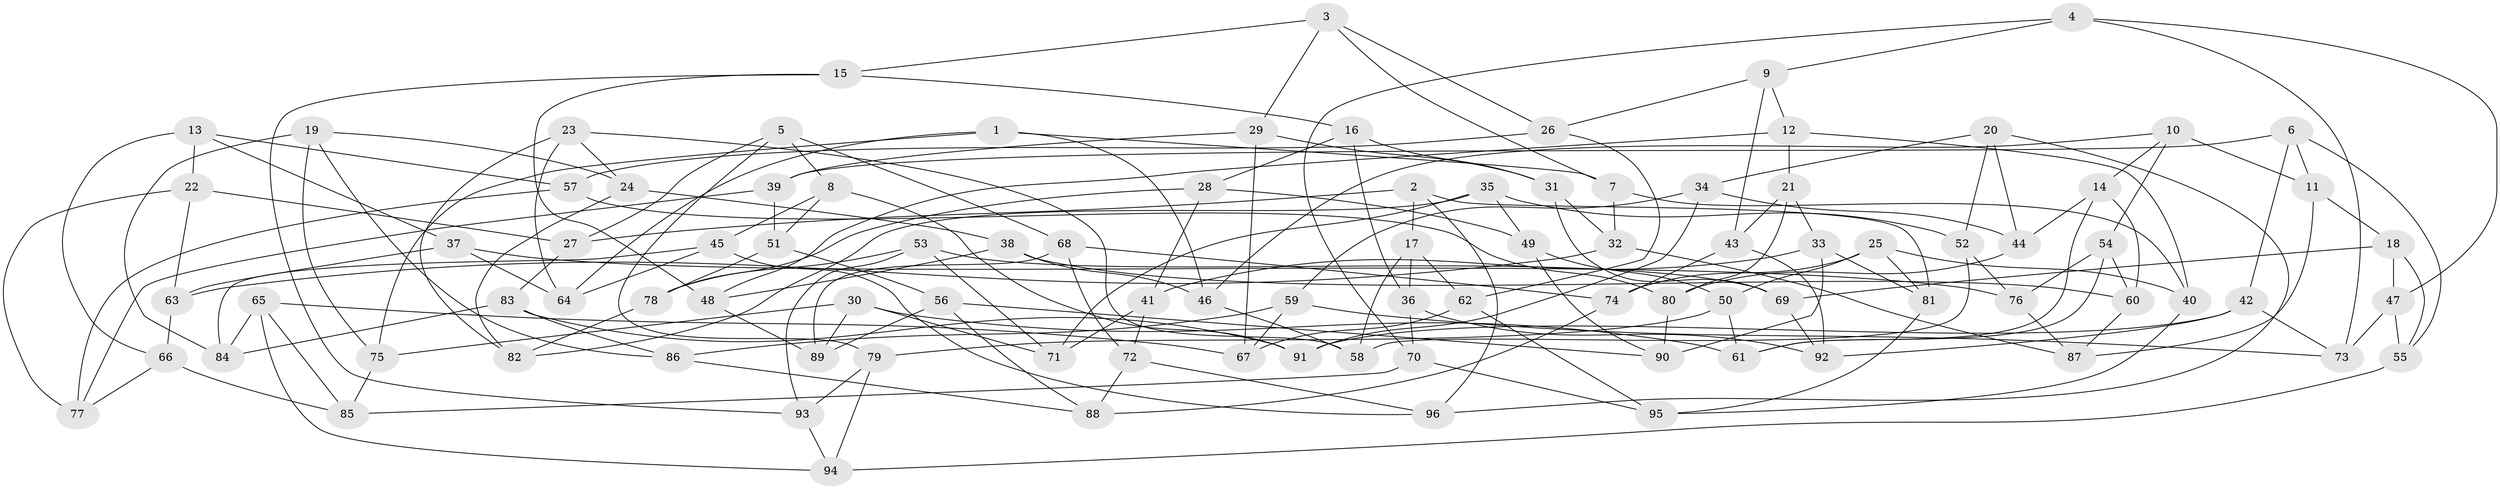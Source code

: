 // coarse degree distribution, {4: 0.5522388059701493, 6: 0.3880597014925373, 5: 0.04477611940298507, 3: 0.014925373134328358}
// Generated by graph-tools (version 1.1) at 2025/24/03/03/25 07:24:23]
// undirected, 96 vertices, 192 edges
graph export_dot {
graph [start="1"]
  node [color=gray90,style=filled];
  1;
  2;
  3;
  4;
  5;
  6;
  7;
  8;
  9;
  10;
  11;
  12;
  13;
  14;
  15;
  16;
  17;
  18;
  19;
  20;
  21;
  22;
  23;
  24;
  25;
  26;
  27;
  28;
  29;
  30;
  31;
  32;
  33;
  34;
  35;
  36;
  37;
  38;
  39;
  40;
  41;
  42;
  43;
  44;
  45;
  46;
  47;
  48;
  49;
  50;
  51;
  52;
  53;
  54;
  55;
  56;
  57;
  58;
  59;
  60;
  61;
  62;
  63;
  64;
  65;
  66;
  67;
  68;
  69;
  70;
  71;
  72;
  73;
  74;
  75;
  76;
  77;
  78;
  79;
  80;
  81;
  82;
  83;
  84;
  85;
  86;
  87;
  88;
  89;
  90;
  91;
  92;
  93;
  94;
  95;
  96;
  1 -- 46;
  1 -- 75;
  1 -- 64;
  1 -- 7;
  2 -- 17;
  2 -- 81;
  2 -- 96;
  2 -- 27;
  3 -- 26;
  3 -- 7;
  3 -- 29;
  3 -- 15;
  4 -- 47;
  4 -- 9;
  4 -- 73;
  4 -- 70;
  5 -- 27;
  5 -- 68;
  5 -- 79;
  5 -- 8;
  6 -- 39;
  6 -- 42;
  6 -- 11;
  6 -- 55;
  7 -- 32;
  7 -- 40;
  8 -- 91;
  8 -- 45;
  8 -- 51;
  9 -- 26;
  9 -- 12;
  9 -- 43;
  10 -- 14;
  10 -- 54;
  10 -- 11;
  10 -- 46;
  11 -- 18;
  11 -- 87;
  12 -- 21;
  12 -- 48;
  12 -- 40;
  13 -- 37;
  13 -- 66;
  13 -- 57;
  13 -- 22;
  14 -- 44;
  14 -- 61;
  14 -- 60;
  15 -- 48;
  15 -- 16;
  15 -- 93;
  16 -- 36;
  16 -- 31;
  16 -- 28;
  17 -- 62;
  17 -- 36;
  17 -- 58;
  18 -- 55;
  18 -- 47;
  18 -- 69;
  19 -- 84;
  19 -- 24;
  19 -- 86;
  19 -- 75;
  20 -- 96;
  20 -- 34;
  20 -- 44;
  20 -- 52;
  21 -- 43;
  21 -- 33;
  21 -- 80;
  22 -- 63;
  22 -- 77;
  22 -- 27;
  23 -- 58;
  23 -- 64;
  23 -- 82;
  23 -- 24;
  24 -- 82;
  24 -- 38;
  25 -- 74;
  25 -- 50;
  25 -- 81;
  25 -- 40;
  26 -- 57;
  26 -- 62;
  27 -- 83;
  28 -- 49;
  28 -- 41;
  28 -- 78;
  29 -- 31;
  29 -- 67;
  29 -- 39;
  30 -- 61;
  30 -- 89;
  30 -- 75;
  30 -- 71;
  31 -- 69;
  31 -- 32;
  32 -- 87;
  32 -- 63;
  33 -- 90;
  33 -- 41;
  33 -- 81;
  34 -- 59;
  34 -- 91;
  34 -- 44;
  35 -- 49;
  35 -- 71;
  35 -- 82;
  35 -- 52;
  36 -- 70;
  36 -- 92;
  37 -- 63;
  37 -- 76;
  37 -- 64;
  38 -- 46;
  38 -- 60;
  38 -- 48;
  39 -- 77;
  39 -- 51;
  40 -- 95;
  41 -- 72;
  41 -- 71;
  42 -- 73;
  42 -- 91;
  42 -- 92;
  43 -- 92;
  43 -- 74;
  44 -- 80;
  45 -- 96;
  45 -- 64;
  45 -- 84;
  46 -- 58;
  47 -- 55;
  47 -- 73;
  48 -- 89;
  49 -- 50;
  49 -- 90;
  50 -- 61;
  50 -- 79;
  51 -- 56;
  51 -- 78;
  52 -- 76;
  52 -- 58;
  53 -- 93;
  53 -- 69;
  53 -- 78;
  53 -- 71;
  54 -- 61;
  54 -- 60;
  54 -- 76;
  55 -- 94;
  56 -- 90;
  56 -- 88;
  56 -- 89;
  57 -- 77;
  57 -- 80;
  59 -- 73;
  59 -- 86;
  59 -- 67;
  60 -- 87;
  62 -- 95;
  62 -- 67;
  63 -- 66;
  65 -- 85;
  65 -- 84;
  65 -- 94;
  65 -- 67;
  66 -- 85;
  66 -- 77;
  68 -- 89;
  68 -- 74;
  68 -- 72;
  69 -- 92;
  70 -- 85;
  70 -- 95;
  72 -- 96;
  72 -- 88;
  74 -- 88;
  75 -- 85;
  76 -- 87;
  78 -- 82;
  79 -- 94;
  79 -- 93;
  80 -- 90;
  81 -- 95;
  83 -- 86;
  83 -- 84;
  83 -- 91;
  86 -- 88;
  93 -- 94;
}
